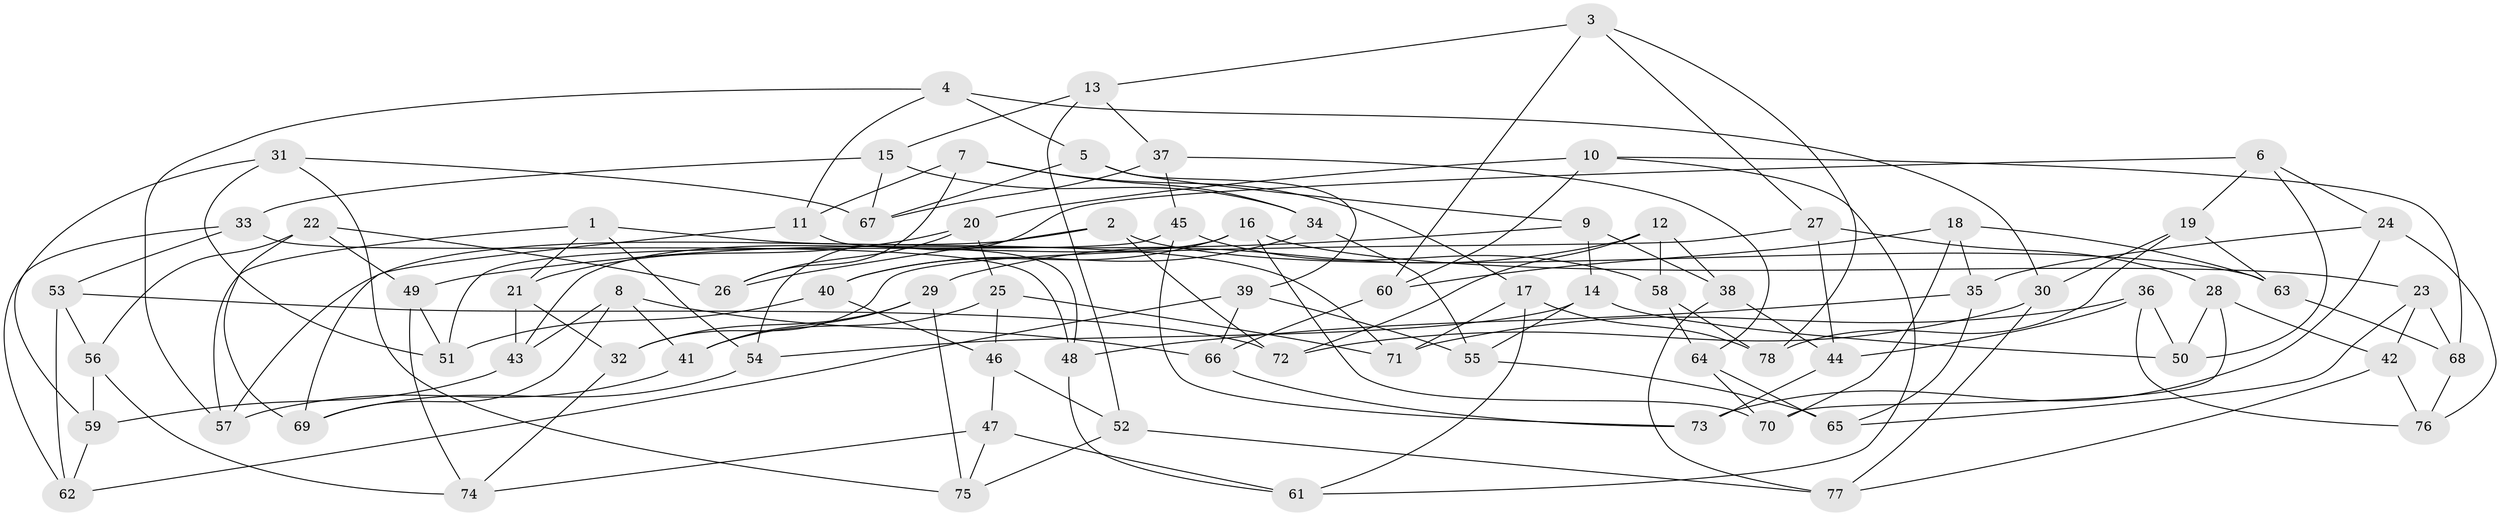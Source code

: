 // coarse degree distribution, {6: 0.6170212765957447, 4: 0.3404255319148936, 5: 0.0425531914893617}
// Generated by graph-tools (version 1.1) at 2025/52/02/27/25 19:52:30]
// undirected, 78 vertices, 156 edges
graph export_dot {
graph [start="1"]
  node [color=gray90,style=filled];
  1;
  2;
  3;
  4;
  5;
  6;
  7;
  8;
  9;
  10;
  11;
  12;
  13;
  14;
  15;
  16;
  17;
  18;
  19;
  20;
  21;
  22;
  23;
  24;
  25;
  26;
  27;
  28;
  29;
  30;
  31;
  32;
  33;
  34;
  35;
  36;
  37;
  38;
  39;
  40;
  41;
  42;
  43;
  44;
  45;
  46;
  47;
  48;
  49;
  50;
  51;
  52;
  53;
  54;
  55;
  56;
  57;
  58;
  59;
  60;
  61;
  62;
  63;
  64;
  65;
  66;
  67;
  68;
  69;
  70;
  71;
  72;
  73;
  74;
  75;
  76;
  77;
  78;
  1 -- 57;
  1 -- 21;
  1 -- 54;
  1 -- 71;
  2 -- 63;
  2 -- 72;
  2 -- 57;
  2 -- 26;
  3 -- 60;
  3 -- 78;
  3 -- 27;
  3 -- 13;
  4 -- 57;
  4 -- 11;
  4 -- 5;
  4 -- 30;
  5 -- 39;
  5 -- 9;
  5 -- 67;
  6 -- 54;
  6 -- 19;
  6 -- 24;
  6 -- 50;
  7 -- 26;
  7 -- 17;
  7 -- 11;
  7 -- 34;
  8 -- 66;
  8 -- 43;
  8 -- 69;
  8 -- 41;
  9 -- 49;
  9 -- 38;
  9 -- 14;
  10 -- 20;
  10 -- 60;
  10 -- 68;
  10 -- 61;
  11 -- 48;
  11 -- 69;
  12 -- 72;
  12 -- 58;
  12 -- 29;
  12 -- 38;
  13 -- 15;
  13 -- 37;
  13 -- 52;
  14 -- 55;
  14 -- 50;
  14 -- 54;
  15 -- 34;
  15 -- 33;
  15 -- 67;
  16 -- 23;
  16 -- 70;
  16 -- 40;
  16 -- 43;
  17 -- 61;
  17 -- 78;
  17 -- 71;
  18 -- 60;
  18 -- 63;
  18 -- 35;
  18 -- 70;
  19 -- 30;
  19 -- 63;
  19 -- 78;
  20 -- 26;
  20 -- 21;
  20 -- 25;
  21 -- 32;
  21 -- 43;
  22 -- 49;
  22 -- 26;
  22 -- 56;
  22 -- 69;
  23 -- 42;
  23 -- 65;
  23 -- 68;
  24 -- 35;
  24 -- 73;
  24 -- 76;
  25 -- 71;
  25 -- 46;
  25 -- 41;
  27 -- 32;
  27 -- 28;
  27 -- 44;
  28 -- 50;
  28 -- 70;
  28 -- 42;
  29 -- 75;
  29 -- 32;
  29 -- 41;
  30 -- 72;
  30 -- 77;
  31 -- 67;
  31 -- 75;
  31 -- 59;
  31 -- 51;
  32 -- 74;
  33 -- 62;
  33 -- 53;
  33 -- 48;
  34 -- 55;
  34 -- 40;
  35 -- 48;
  35 -- 65;
  36 -- 50;
  36 -- 76;
  36 -- 44;
  36 -- 71;
  37 -- 45;
  37 -- 67;
  37 -- 64;
  38 -- 77;
  38 -- 44;
  39 -- 55;
  39 -- 66;
  39 -- 62;
  40 -- 51;
  40 -- 46;
  41 -- 57;
  42 -- 76;
  42 -- 77;
  43 -- 59;
  44 -- 73;
  45 -- 73;
  45 -- 51;
  45 -- 58;
  46 -- 52;
  46 -- 47;
  47 -- 74;
  47 -- 75;
  47 -- 61;
  48 -- 61;
  49 -- 51;
  49 -- 74;
  52 -- 75;
  52 -- 77;
  53 -- 72;
  53 -- 56;
  53 -- 62;
  54 -- 69;
  55 -- 65;
  56 -- 74;
  56 -- 59;
  58 -- 64;
  58 -- 78;
  59 -- 62;
  60 -- 66;
  63 -- 68;
  64 -- 65;
  64 -- 70;
  66 -- 73;
  68 -- 76;
}
